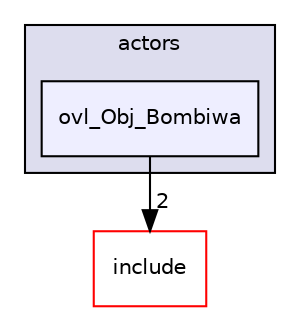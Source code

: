 digraph "src/overlays/actors/ovl_Obj_Bombiwa" {
  compound=true
  node [ fontsize="10", fontname="Helvetica"];
  edge [ labelfontsize="10", labelfontname="Helvetica"];
  subgraph clusterdir_e93473484be31ce7bcb356bd643a22f8 {
    graph [ bgcolor="#ddddee", pencolor="black", label="actors" fontname="Helvetica", fontsize="10", URL="dir_e93473484be31ce7bcb356bd643a22f8.html"]
  dir_9a398053699214bd09783fbe631e3ad9 [shape=box, label="ovl_Obj_Bombiwa", style="filled", fillcolor="#eeeeff", pencolor="black", URL="dir_9a398053699214bd09783fbe631e3ad9.html"];
  }
  dir_d44c64559bbebec7f509842c48db8b23 [shape=box label="include" fillcolor="white" style="filled" color="red" URL="dir_d44c64559bbebec7f509842c48db8b23.html"];
  dir_9a398053699214bd09783fbe631e3ad9->dir_d44c64559bbebec7f509842c48db8b23 [headlabel="2", labeldistance=1.5 headhref="dir_000407_000000.html"];
}
